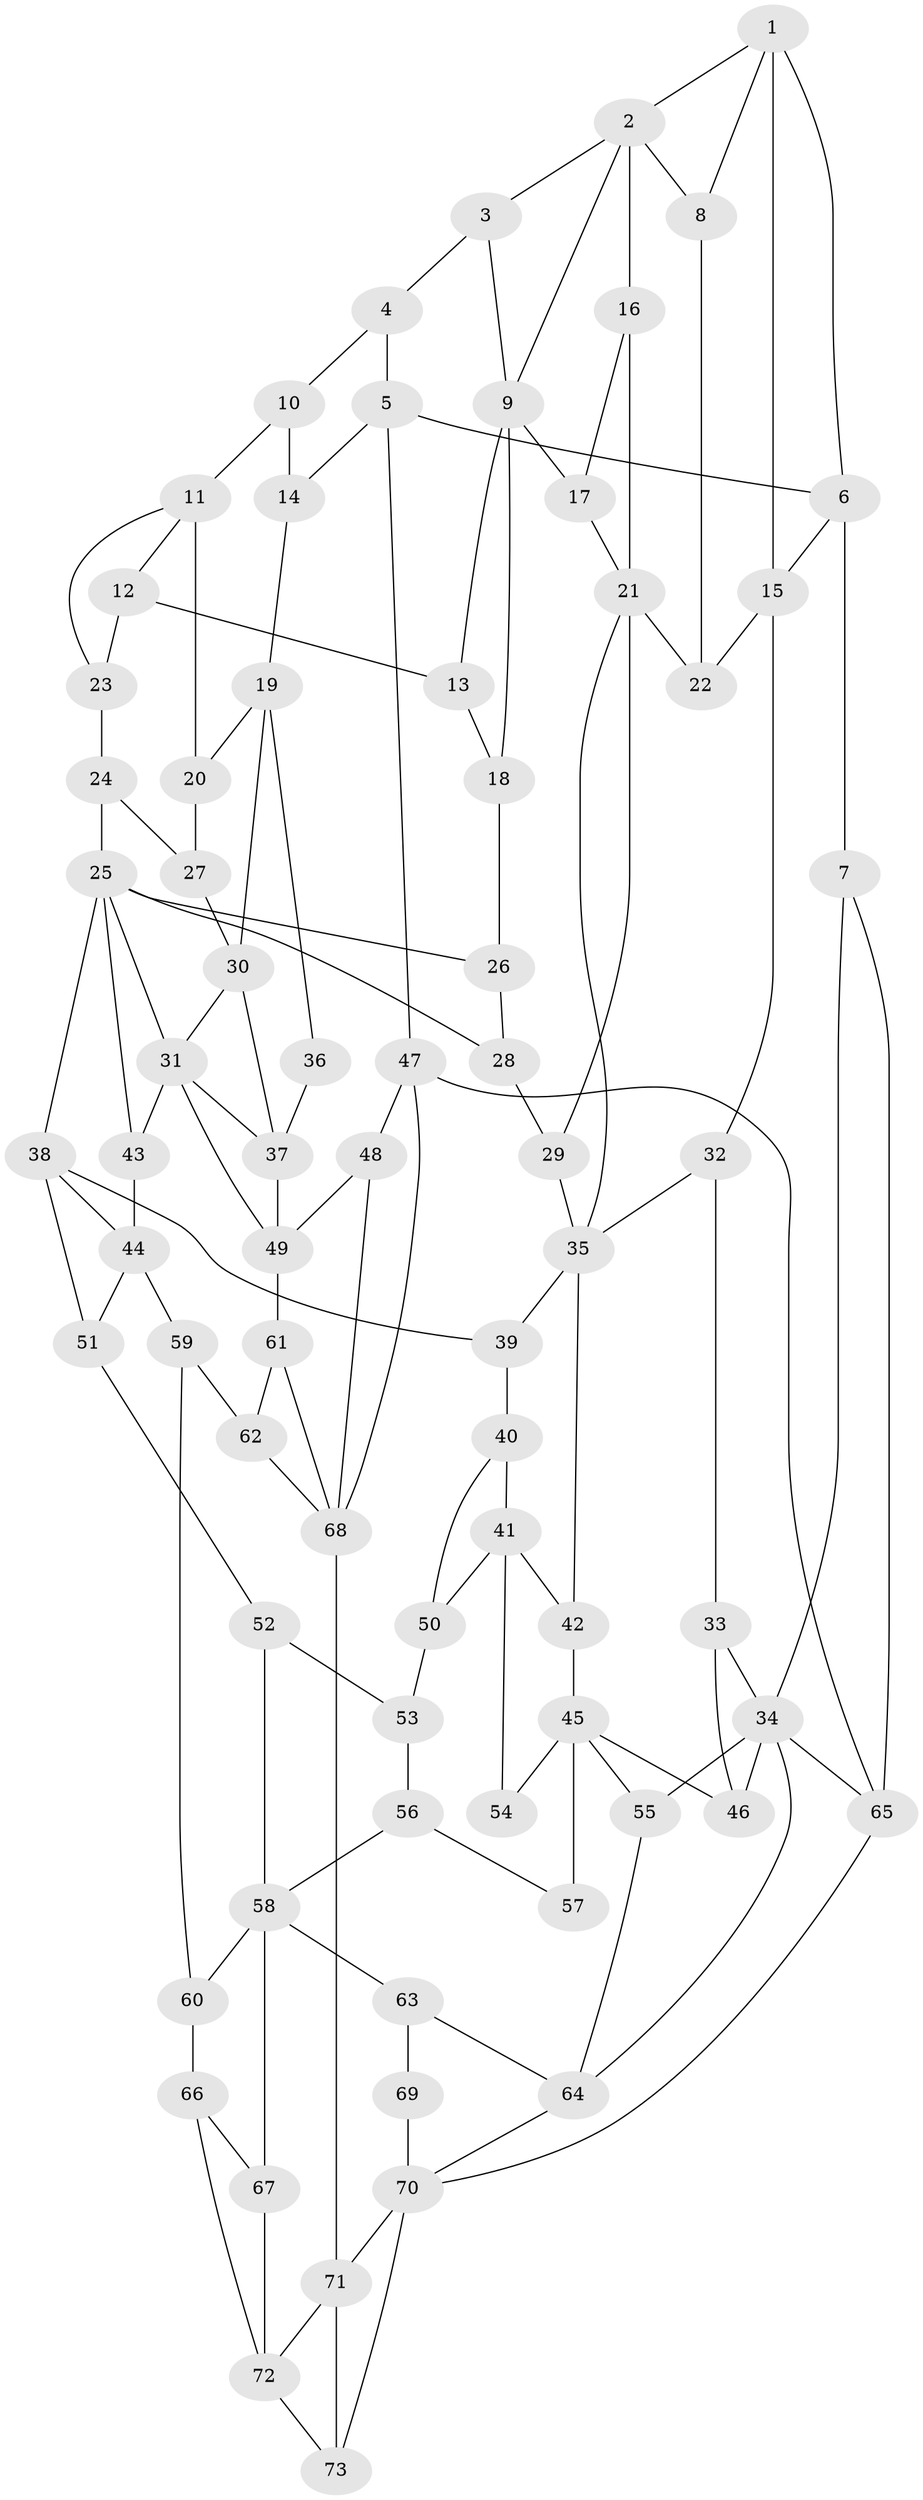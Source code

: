 // original degree distribution, {3: 0.013793103448275862, 4: 0.19310344827586207, 6: 0.1724137931034483, 5: 0.6206896551724138}
// Generated by graph-tools (version 1.1) at 2025/38/03/09/25 02:38:43]
// undirected, 73 vertices, 128 edges
graph export_dot {
graph [start="1"]
  node [color=gray90,style=filled];
  1;
  2;
  3;
  4;
  5;
  6;
  7;
  8;
  9;
  10;
  11;
  12;
  13;
  14;
  15;
  16;
  17;
  18;
  19;
  20;
  21;
  22;
  23;
  24;
  25;
  26;
  27;
  28;
  29;
  30;
  31;
  32;
  33;
  34;
  35;
  36;
  37;
  38;
  39;
  40;
  41;
  42;
  43;
  44;
  45;
  46;
  47;
  48;
  49;
  50;
  51;
  52;
  53;
  54;
  55;
  56;
  57;
  58;
  59;
  60;
  61;
  62;
  63;
  64;
  65;
  66;
  67;
  68;
  69;
  70;
  71;
  72;
  73;
  1 -- 2 [weight=1.0];
  1 -- 6 [weight=2.0];
  1 -- 8 [weight=1.0];
  1 -- 15 [weight=1.0];
  2 -- 3 [weight=1.0];
  2 -- 8 [weight=1.0];
  2 -- 9 [weight=1.0];
  2 -- 16 [weight=2.0];
  3 -- 4 [weight=1.0];
  3 -- 9 [weight=1.0];
  4 -- 5 [weight=1.0];
  4 -- 10 [weight=1.0];
  5 -- 6 [weight=1.0];
  5 -- 14 [weight=1.0];
  5 -- 47 [weight=1.0];
  6 -- 7 [weight=2.0];
  6 -- 15 [weight=1.0];
  7 -- 34 [weight=1.0];
  7 -- 65 [weight=1.0];
  8 -- 22 [weight=1.0];
  9 -- 13 [weight=1.0];
  9 -- 17 [weight=1.0];
  9 -- 18 [weight=1.0];
  10 -- 11 [weight=2.0];
  10 -- 14 [weight=2.0];
  11 -- 12 [weight=1.0];
  11 -- 20 [weight=2.0];
  11 -- 23 [weight=1.0];
  12 -- 13 [weight=1.0];
  12 -- 23 [weight=1.0];
  13 -- 18 [weight=1.0];
  14 -- 19 [weight=1.0];
  15 -- 22 [weight=1.0];
  15 -- 32 [weight=1.0];
  16 -- 17 [weight=1.0];
  16 -- 21 [weight=1.0];
  17 -- 21 [weight=1.0];
  18 -- 26 [weight=1.0];
  19 -- 20 [weight=2.0];
  19 -- 30 [weight=1.0];
  19 -- 36 [weight=1.0];
  20 -- 27 [weight=1.0];
  21 -- 22 [weight=2.0];
  21 -- 29 [weight=1.0];
  21 -- 35 [weight=1.0];
  23 -- 24 [weight=1.0];
  24 -- 25 [weight=1.0];
  24 -- 27 [weight=1.0];
  25 -- 26 [weight=1.0];
  25 -- 28 [weight=1.0];
  25 -- 31 [weight=1.0];
  25 -- 38 [weight=1.0];
  25 -- 43 [weight=1.0];
  26 -- 28 [weight=1.0];
  27 -- 30 [weight=1.0];
  28 -- 29 [weight=1.0];
  29 -- 35 [weight=1.0];
  30 -- 31 [weight=1.0];
  30 -- 37 [weight=1.0];
  31 -- 37 [weight=1.0];
  31 -- 43 [weight=1.0];
  31 -- 49 [weight=1.0];
  32 -- 33 [weight=1.0];
  32 -- 35 [weight=1.0];
  33 -- 34 [weight=1.0];
  33 -- 46 [weight=1.0];
  34 -- 46 [weight=1.0];
  34 -- 55 [weight=1.0];
  34 -- 64 [weight=1.0];
  34 -- 65 [weight=1.0];
  35 -- 39 [weight=1.0];
  35 -- 42 [weight=1.0];
  36 -- 37 [weight=2.0];
  37 -- 49 [weight=2.0];
  38 -- 39 [weight=1.0];
  38 -- 44 [weight=1.0];
  38 -- 51 [weight=1.0];
  39 -- 40 [weight=1.0];
  40 -- 41 [weight=1.0];
  40 -- 50 [weight=1.0];
  41 -- 42 [weight=2.0];
  41 -- 50 [weight=1.0];
  41 -- 54 [weight=2.0];
  42 -- 45 [weight=1.0];
  43 -- 44 [weight=2.0];
  44 -- 51 [weight=1.0];
  44 -- 59 [weight=2.0];
  45 -- 46 [weight=1.0];
  45 -- 54 [weight=1.0];
  45 -- 55 [weight=1.0];
  45 -- 57 [weight=2.0];
  47 -- 48 [weight=1.0];
  47 -- 65 [weight=1.0];
  47 -- 68 [weight=1.0];
  48 -- 49 [weight=1.0];
  48 -- 68 [weight=1.0];
  49 -- 61 [weight=1.0];
  50 -- 53 [weight=1.0];
  51 -- 52 [weight=1.0];
  52 -- 53 [weight=1.0];
  52 -- 58 [weight=1.0];
  53 -- 56 [weight=1.0];
  55 -- 64 [weight=1.0];
  56 -- 57 [weight=1.0];
  56 -- 58 [weight=1.0];
  58 -- 60 [weight=1.0];
  58 -- 63 [weight=2.0];
  58 -- 67 [weight=1.0];
  59 -- 60 [weight=1.0];
  59 -- 62 [weight=2.0];
  60 -- 66 [weight=1.0];
  61 -- 62 [weight=1.0];
  61 -- 68 [weight=1.0];
  62 -- 68 [weight=1.0];
  63 -- 64 [weight=1.0];
  63 -- 69 [weight=1.0];
  64 -- 70 [weight=1.0];
  65 -- 70 [weight=1.0];
  66 -- 67 [weight=1.0];
  66 -- 72 [weight=1.0];
  67 -- 72 [weight=1.0];
  68 -- 71 [weight=2.0];
  69 -- 70 [weight=2.0];
  70 -- 71 [weight=1.0];
  70 -- 73 [weight=1.0];
  71 -- 72 [weight=1.0];
  71 -- 73 [weight=1.0];
  72 -- 73 [weight=1.0];
}
